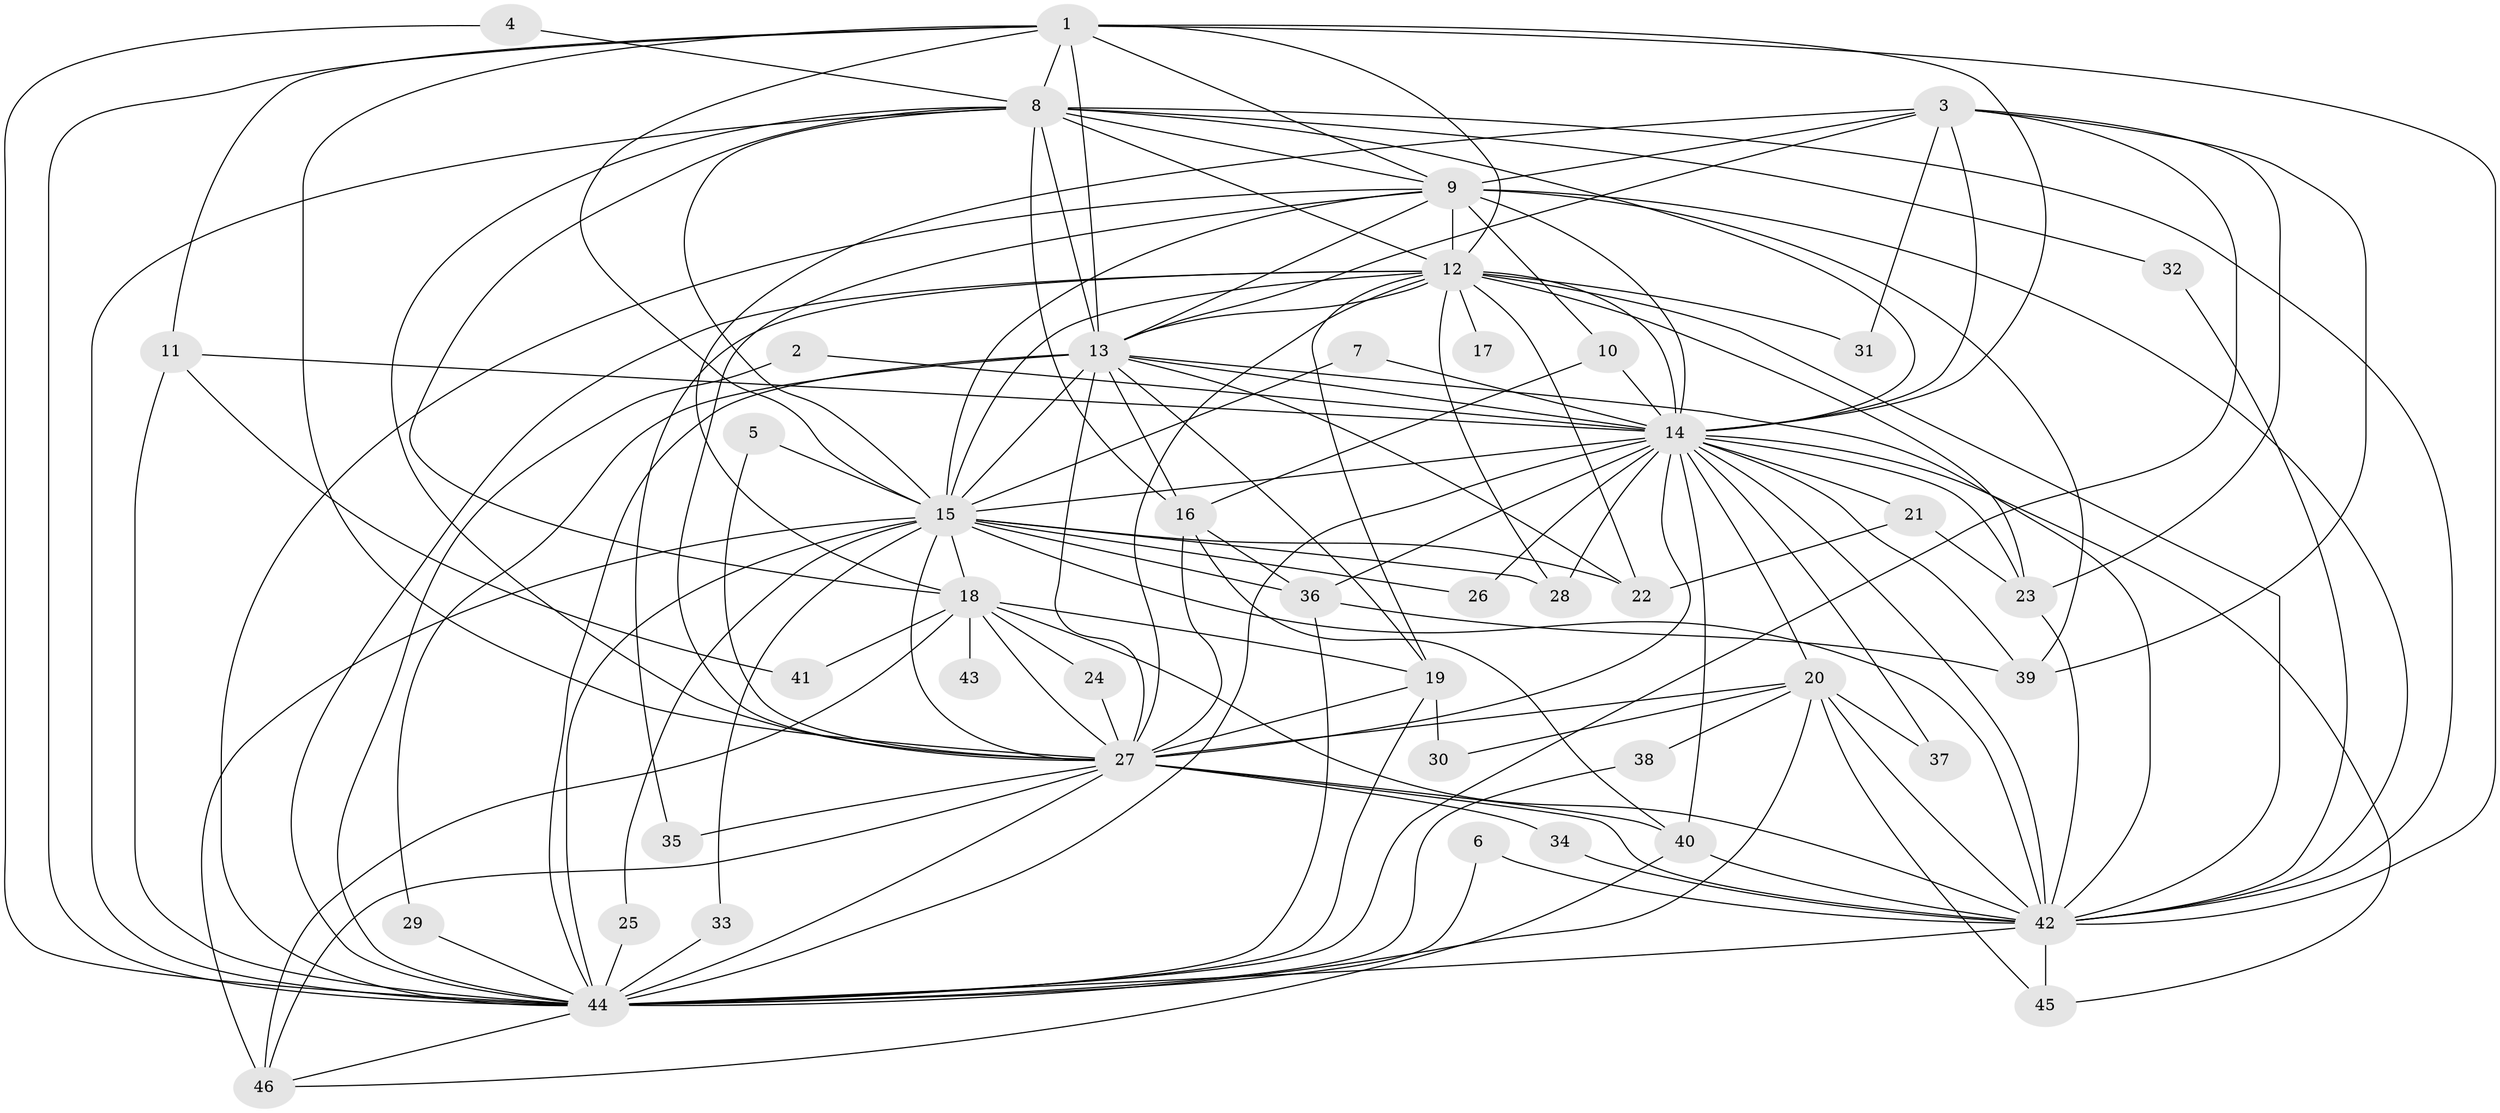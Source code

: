 // original degree distribution, {15: 0.02197802197802198, 12: 0.01098901098901099, 20: 0.01098901098901099, 22: 0.02197802197802198, 26: 0.01098901098901099, 23: 0.01098901098901099, 18: 0.01098901098901099, 13: 0.01098901098901099, 3: 0.13186813186813187, 9: 0.01098901098901099, 5: 0.06593406593406594, 4: 0.08791208791208792, 2: 0.5604395604395604, 7: 0.01098901098901099, 6: 0.02197802197802198}
// Generated by graph-tools (version 1.1) at 2025/49/03/09/25 03:49:36]
// undirected, 46 vertices, 143 edges
graph export_dot {
graph [start="1"]
  node [color=gray90,style=filled];
  1;
  2;
  3;
  4;
  5;
  6;
  7;
  8;
  9;
  10;
  11;
  12;
  13;
  14;
  15;
  16;
  17;
  18;
  19;
  20;
  21;
  22;
  23;
  24;
  25;
  26;
  27;
  28;
  29;
  30;
  31;
  32;
  33;
  34;
  35;
  36;
  37;
  38;
  39;
  40;
  41;
  42;
  43;
  44;
  45;
  46;
  1 -- 8 [weight=1.0];
  1 -- 9 [weight=1.0];
  1 -- 11 [weight=1.0];
  1 -- 12 [weight=1.0];
  1 -- 13 [weight=2.0];
  1 -- 14 [weight=1.0];
  1 -- 15 [weight=1.0];
  1 -- 27 [weight=1.0];
  1 -- 42 [weight=1.0];
  1 -- 44 [weight=2.0];
  2 -- 14 [weight=1.0];
  2 -- 44 [weight=1.0];
  3 -- 9 [weight=1.0];
  3 -- 13 [weight=1.0];
  3 -- 14 [weight=1.0];
  3 -- 18 [weight=1.0];
  3 -- 23 [weight=1.0];
  3 -- 31 [weight=1.0];
  3 -- 39 [weight=1.0];
  3 -- 44 [weight=1.0];
  4 -- 8 [weight=1.0];
  4 -- 44 [weight=1.0];
  5 -- 15 [weight=1.0];
  5 -- 27 [weight=1.0];
  6 -- 42 [weight=1.0];
  6 -- 44 [weight=1.0];
  7 -- 14 [weight=1.0];
  7 -- 15 [weight=1.0];
  8 -- 9 [weight=1.0];
  8 -- 12 [weight=1.0];
  8 -- 13 [weight=1.0];
  8 -- 14 [weight=2.0];
  8 -- 15 [weight=1.0];
  8 -- 16 [weight=1.0];
  8 -- 18 [weight=1.0];
  8 -- 27 [weight=1.0];
  8 -- 32 [weight=1.0];
  8 -- 42 [weight=2.0];
  8 -- 44 [weight=1.0];
  9 -- 10 [weight=1.0];
  9 -- 12 [weight=1.0];
  9 -- 13 [weight=1.0];
  9 -- 14 [weight=2.0];
  9 -- 15 [weight=1.0];
  9 -- 27 [weight=1.0];
  9 -- 39 [weight=1.0];
  9 -- 42 [weight=1.0];
  9 -- 44 [weight=1.0];
  10 -- 14 [weight=1.0];
  10 -- 16 [weight=1.0];
  11 -- 14 [weight=1.0];
  11 -- 41 [weight=1.0];
  11 -- 44 [weight=1.0];
  12 -- 13 [weight=1.0];
  12 -- 14 [weight=2.0];
  12 -- 15 [weight=2.0];
  12 -- 17 [weight=1.0];
  12 -- 19 [weight=1.0];
  12 -- 22 [weight=1.0];
  12 -- 23 [weight=1.0];
  12 -- 27 [weight=2.0];
  12 -- 28 [weight=1.0];
  12 -- 31 [weight=1.0];
  12 -- 35 [weight=2.0];
  12 -- 42 [weight=1.0];
  12 -- 44 [weight=1.0];
  13 -- 14 [weight=1.0];
  13 -- 15 [weight=1.0];
  13 -- 16 [weight=1.0];
  13 -- 19 [weight=1.0];
  13 -- 22 [weight=1.0];
  13 -- 27 [weight=1.0];
  13 -- 29 [weight=1.0];
  13 -- 42 [weight=1.0];
  13 -- 44 [weight=1.0];
  14 -- 15 [weight=1.0];
  14 -- 20 [weight=1.0];
  14 -- 21 [weight=1.0];
  14 -- 23 [weight=1.0];
  14 -- 26 [weight=1.0];
  14 -- 27 [weight=1.0];
  14 -- 28 [weight=1.0];
  14 -- 36 [weight=1.0];
  14 -- 37 [weight=1.0];
  14 -- 39 [weight=1.0];
  14 -- 40 [weight=1.0];
  14 -- 42 [weight=1.0];
  14 -- 44 [weight=2.0];
  14 -- 45 [weight=1.0];
  15 -- 18 [weight=1.0];
  15 -- 22 [weight=2.0];
  15 -- 25 [weight=1.0];
  15 -- 26 [weight=1.0];
  15 -- 27 [weight=1.0];
  15 -- 28 [weight=1.0];
  15 -- 33 [weight=1.0];
  15 -- 36 [weight=1.0];
  15 -- 42 [weight=1.0];
  15 -- 44 [weight=1.0];
  15 -- 46 [weight=1.0];
  16 -- 27 [weight=1.0];
  16 -- 36 [weight=1.0];
  16 -- 40 [weight=1.0];
  18 -- 19 [weight=1.0];
  18 -- 24 [weight=1.0];
  18 -- 27 [weight=1.0];
  18 -- 41 [weight=1.0];
  18 -- 42 [weight=1.0];
  18 -- 43 [weight=1.0];
  18 -- 46 [weight=1.0];
  19 -- 27 [weight=1.0];
  19 -- 30 [weight=1.0];
  19 -- 44 [weight=1.0];
  20 -- 27 [weight=1.0];
  20 -- 30 [weight=1.0];
  20 -- 37 [weight=1.0];
  20 -- 38 [weight=1.0];
  20 -- 42 [weight=1.0];
  20 -- 44 [weight=1.0];
  20 -- 45 [weight=1.0];
  21 -- 22 [weight=1.0];
  21 -- 23 [weight=1.0];
  23 -- 42 [weight=1.0];
  24 -- 27 [weight=1.0];
  25 -- 44 [weight=1.0];
  27 -- 34 [weight=1.0];
  27 -- 35 [weight=1.0];
  27 -- 40 [weight=1.0];
  27 -- 42 [weight=1.0];
  27 -- 44 [weight=1.0];
  27 -- 46 [weight=1.0];
  29 -- 44 [weight=1.0];
  32 -- 42 [weight=1.0];
  33 -- 44 [weight=1.0];
  34 -- 42 [weight=1.0];
  36 -- 39 [weight=1.0];
  36 -- 44 [weight=1.0];
  38 -- 44 [weight=1.0];
  40 -- 42 [weight=1.0];
  40 -- 46 [weight=1.0];
  42 -- 44 [weight=1.0];
  42 -- 45 [weight=1.0];
  44 -- 46 [weight=1.0];
}
